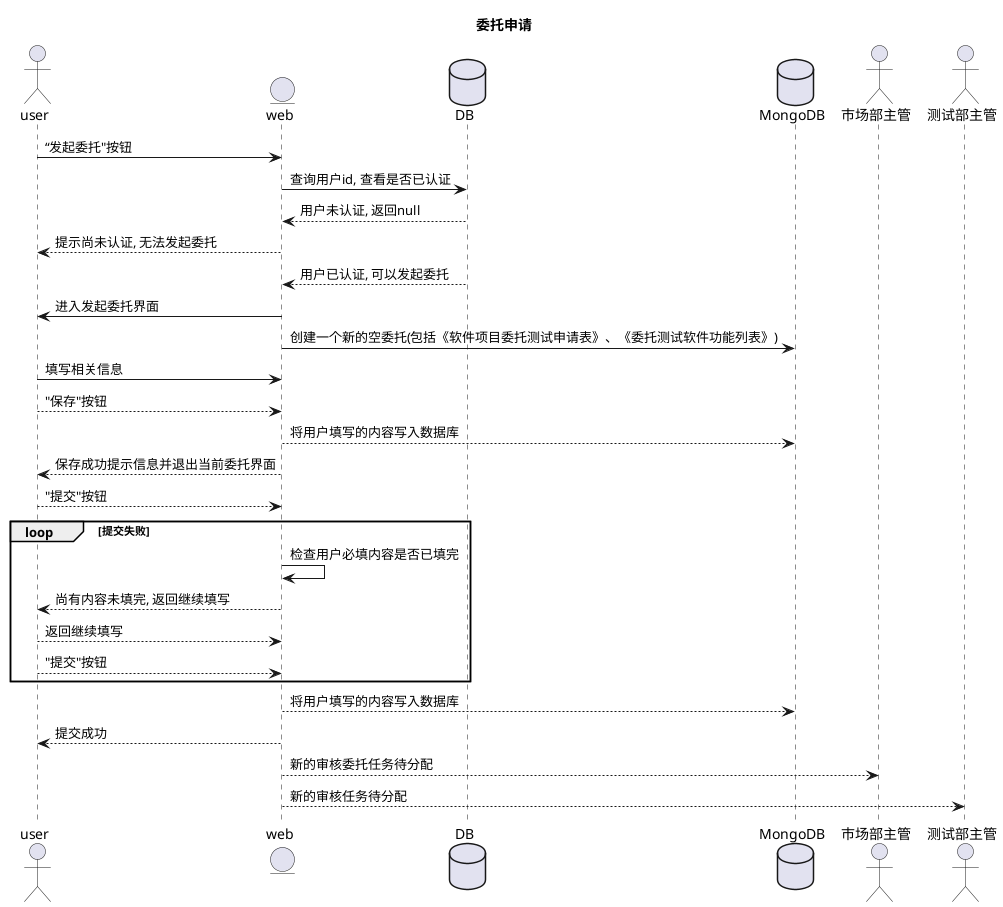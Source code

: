 @startuml 用户发起委托申请
title 委托申请


actor user
entity web
database DB
database MongoDB
actor 市场部主管
actor 测试部主管
user -> web : “发起委托"按钮
web -> DB : 查询用户id, 查看是否已认证
DB --> web : 用户未认证, 返回null
web --> user : 提示尚未认证, 无法发起委托
DB --> web : 用户已认证, 可以发起委托
web -> user : 进入发起委托界面
web -> MongoDB : 创建一个新的空委托(包括《软件项目委托测试申请表》、《委托测试软件功能列表》)
user -> web : 填写相关信息
user --> web : "保存"按钮
web --> MongoDB : 将用户填写的内容写入数据库
web --> user : 保存成功提示信息并退出当前委托界面
user --> web : "提交"按钮
loop 提交失败
    web -> web : 检查用户必填内容是否已填完
    web --> user : 尚有内容未填完, 返回继续填写
    user --> web : 返回继续填写
    user --> web : "提交"按钮
end
web --> MongoDB : 将用户填写的内容写入数据库
web --> user : 提交成功
web --> 市场部主管 : 新的审核委托任务待分配
web --> 测试部主管 : 新的审核任务待分配
@enduml